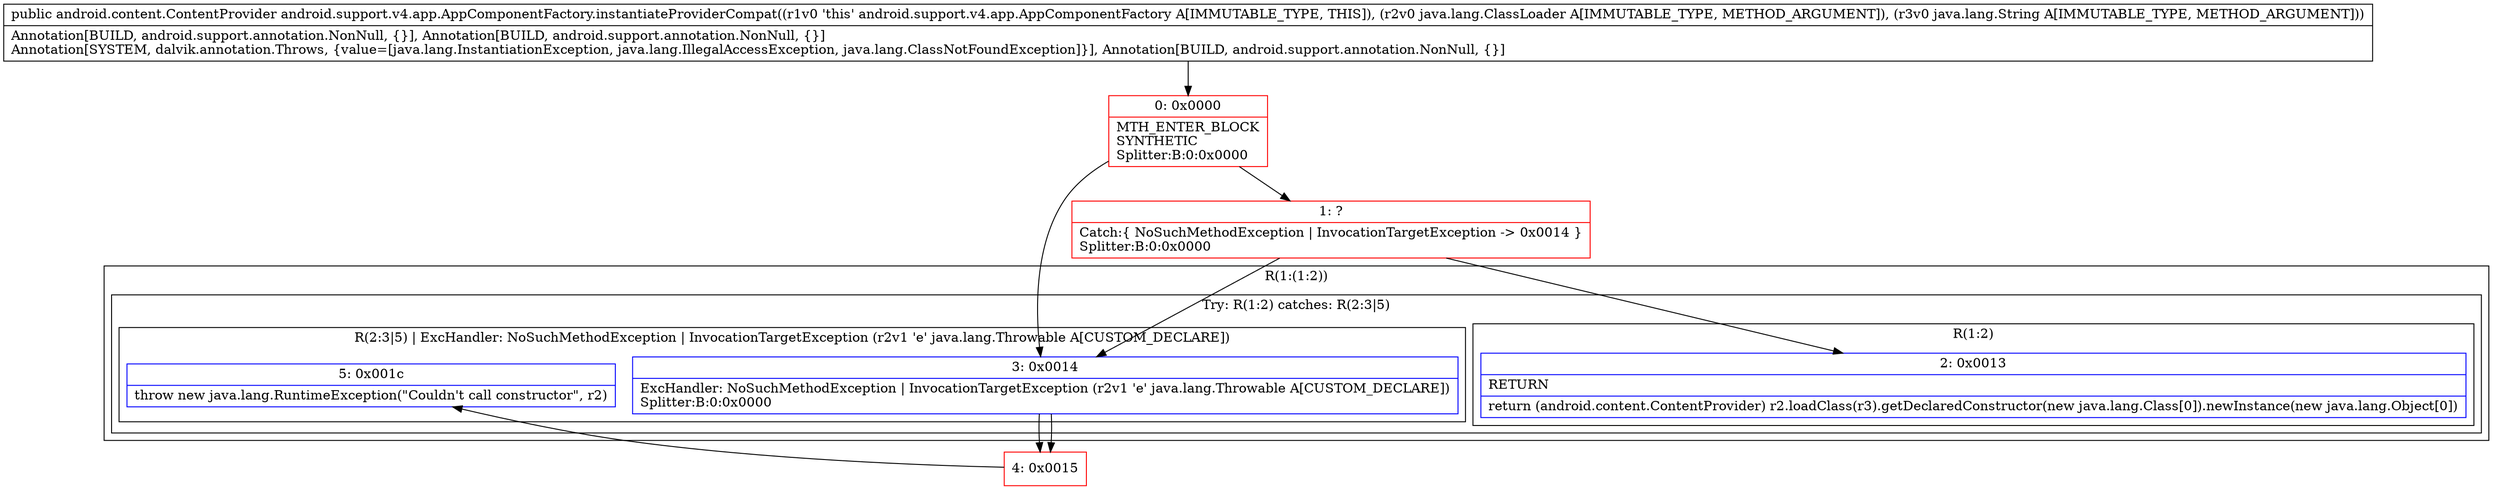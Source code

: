 digraph "CFG forandroid.support.v4.app.AppComponentFactory.instantiateProviderCompat(Ljava\/lang\/ClassLoader;Ljava\/lang\/String;)Landroid\/content\/ContentProvider;" {
subgraph cluster_Region_475827487 {
label = "R(1:(1:2))";
node [shape=record,color=blue];
subgraph cluster_TryCatchRegion_1736770074 {
label = "Try: R(1:2) catches: R(2:3|5)";
node [shape=record,color=blue];
subgraph cluster_Region_864391532 {
label = "R(1:2)";
node [shape=record,color=blue];
Node_2 [shape=record,label="{2\:\ 0x0013|RETURN\l|return (android.content.ContentProvider) r2.loadClass(r3).getDeclaredConstructor(new java.lang.Class[0]).newInstance(new java.lang.Object[0])\l}"];
}
subgraph cluster_Region_913873763 {
label = "R(2:3|5) | ExcHandler: NoSuchMethodException \| InvocationTargetException (r2v1 'e' java.lang.Throwable A[CUSTOM_DECLARE])\l";
node [shape=record,color=blue];
Node_3 [shape=record,label="{3\:\ 0x0014|ExcHandler: NoSuchMethodException \| InvocationTargetException (r2v1 'e' java.lang.Throwable A[CUSTOM_DECLARE])\lSplitter:B:0:0x0000\l}"];
Node_5 [shape=record,label="{5\:\ 0x001c|throw new java.lang.RuntimeException(\"Couldn't call constructor\", r2)\l}"];
}
}
}
subgraph cluster_Region_913873763 {
label = "R(2:3|5) | ExcHandler: NoSuchMethodException \| InvocationTargetException (r2v1 'e' java.lang.Throwable A[CUSTOM_DECLARE])\l";
node [shape=record,color=blue];
Node_3 [shape=record,label="{3\:\ 0x0014|ExcHandler: NoSuchMethodException \| InvocationTargetException (r2v1 'e' java.lang.Throwable A[CUSTOM_DECLARE])\lSplitter:B:0:0x0000\l}"];
Node_5 [shape=record,label="{5\:\ 0x001c|throw new java.lang.RuntimeException(\"Couldn't call constructor\", r2)\l}"];
}
Node_0 [shape=record,color=red,label="{0\:\ 0x0000|MTH_ENTER_BLOCK\lSYNTHETIC\lSplitter:B:0:0x0000\l}"];
Node_1 [shape=record,color=red,label="{1\:\ ?|Catch:\{ NoSuchMethodException \| InvocationTargetException \-\> 0x0014 \}\lSplitter:B:0:0x0000\l}"];
Node_4 [shape=record,color=red,label="{4\:\ 0x0015}"];
MethodNode[shape=record,label="{public android.content.ContentProvider android.support.v4.app.AppComponentFactory.instantiateProviderCompat((r1v0 'this' android.support.v4.app.AppComponentFactory A[IMMUTABLE_TYPE, THIS]), (r2v0 java.lang.ClassLoader A[IMMUTABLE_TYPE, METHOD_ARGUMENT]), (r3v0 java.lang.String A[IMMUTABLE_TYPE, METHOD_ARGUMENT]))  | Annotation[BUILD, android.support.annotation.NonNull, \{\}], Annotation[BUILD, android.support.annotation.NonNull, \{\}]\lAnnotation[SYSTEM, dalvik.annotation.Throws, \{value=[java.lang.InstantiationException, java.lang.IllegalAccessException, java.lang.ClassNotFoundException]\}], Annotation[BUILD, android.support.annotation.NonNull, \{\}]\l}"];
MethodNode -> Node_0;
Node_3 -> Node_4;
Node_3 -> Node_4;
Node_0 -> Node_1;
Node_0 -> Node_3;
Node_1 -> Node_2;
Node_1 -> Node_3;
Node_4 -> Node_5;
}

